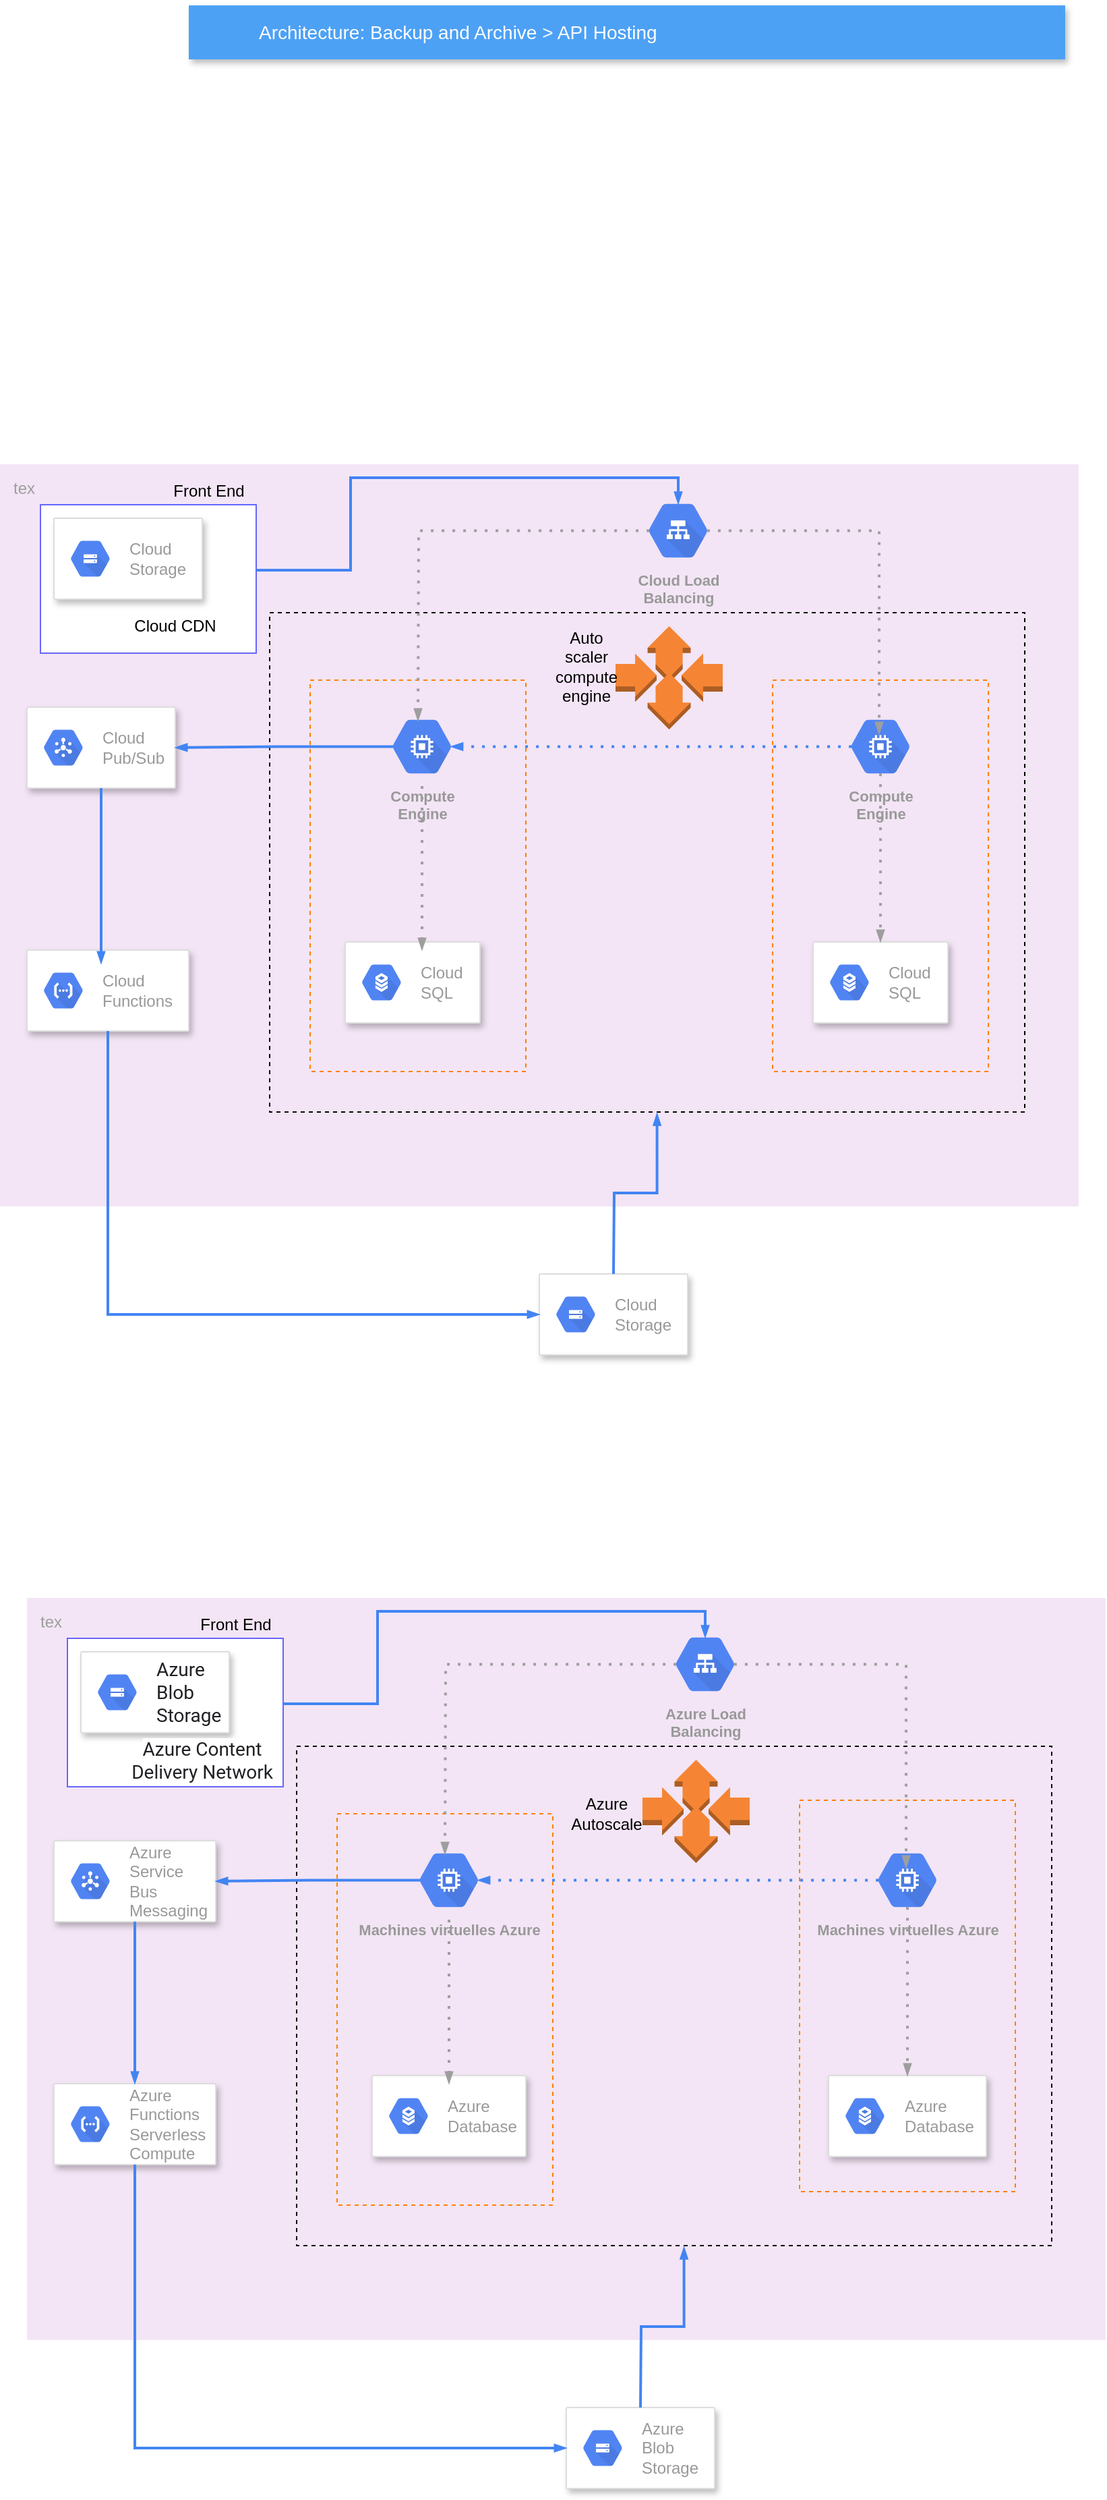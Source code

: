 <mxfile version="15.1.1" type="github">
  <diagram id="f106602c-feb2-e66a-4537-3a34d633f6aa" name="Page-1">
    <mxGraphModel dx="2062" dy="1949" grid="1" gridSize="10" guides="1" tooltips="1" connect="1" arrows="1" fold="1" page="1" pageScale="1" pageWidth="1169" pageHeight="827" background="none" math="0" shadow="0">
      <root>
        <mxCell id="0" />
        <mxCell id="1" parent="0" />
        <mxCell id="818" value="Architecture: Backup and Archive &amp;gt; API Hosting" style="fillColor=#4DA1F5;strokeColor=none;shadow=1;gradientColor=none;fontSize=14;align=left;spacingLeft=50;fontColor=#ffffff;html=1;" parent="1" vertex="1">
          <mxGeometry x="310" y="-340" width="650" height="40" as="geometry" />
        </mxCell>
        <mxCell id="Hb7H1z5UlIw5if-I4JRb-1003" value="tex" style="points=[[0,0,0],[0.25,0,0],[0.5,0,0],[0.75,0,0],[1,0,0],[1,0.25,0],[1,0.5,0],[1,0.75,0],[1,1,0],[0.75,1,0],[0.5,1,0],[0.25,1,0],[0,1,0],[0,0.75,0],[0,0.5,0],[0,0.25,0]];rounded=1;absoluteArcSize=1;arcSize=2;html=1;strokeColor=none;gradientColor=none;shadow=0;dashed=0;fontSize=12;fontColor=#9E9E9E;align=left;verticalAlign=top;spacing=10;spacingTop=-4;fillColor=#F3E5F5;" parent="1" vertex="1">
          <mxGeometry x="170" width="800" height="550" as="geometry" />
        </mxCell>
        <mxCell id="AezrPxluijVJCWiBN1eI-820" value="" style="rounded=0;whiteSpace=wrap;html=1;fillColor=none;dashed=1;" vertex="1" parent="1">
          <mxGeometry x="370" y="110" width="560" height="370" as="geometry" />
        </mxCell>
        <mxCell id="AezrPxluijVJCWiBN1eI-818" value="" style="rounded=0;whiteSpace=wrap;html=1;fillColor=none;dashed=1;strokeColor=#FF8000;" vertex="1" parent="1">
          <mxGeometry x="400" y="160" width="160" height="290" as="geometry" />
        </mxCell>
        <mxCell id="Hb7H1z5UlIw5if-I4JRb-1004" value="Cloud Load&#xa;Balancing" style="html=1;fillColor=#5184F3;strokeColor=none;verticalAlign=top;labelPosition=center;verticalLabelPosition=bottom;align=center;spacingTop=-6;fontSize=11;fontStyle=1;fontColor=#999999;shape=mxgraph.gcp2.hexIcon;prIcon=cloud_load_balancing" parent="1" vertex="1">
          <mxGeometry x="640" y="20" width="66" height="58.5" as="geometry" />
        </mxCell>
        <mxCell id="Hb7H1z5UlIw5if-I4JRb-1005" value="Compute&#xa;Engine" style="html=1;fillColor=#5184F3;strokeColor=none;verticalAlign=top;labelPosition=center;verticalLabelPosition=bottom;align=center;spacingTop=-6;fontSize=11;fontStyle=1;fontColor=#999999;shape=mxgraph.gcp2.hexIcon;prIcon=compute_engine" parent="1" vertex="1">
          <mxGeometry x="450" y="180" width="66" height="58.5" as="geometry" />
        </mxCell>
        <mxCell id="Hb7H1z5UlIw5if-I4JRb-1006" value="Compute&#xa;Engine" style="html=1;fillColor=#5184F3;strokeColor=none;verticalAlign=top;labelPosition=center;verticalLabelPosition=bottom;align=center;spacingTop=-6;fontSize=11;fontStyle=1;fontColor=#999999;shape=mxgraph.gcp2.hexIcon;prIcon=compute_engine" parent="1" vertex="1">
          <mxGeometry x="790" y="180" width="66" height="58.5" as="geometry" />
        </mxCell>
        <mxCell id="Hb7H1z5UlIw5if-I4JRb-1007" value="" style="strokeColor=#dddddd;shadow=1;strokeWidth=1;rounded=1;absoluteArcSize=1;arcSize=2;" parent="1" vertex="1">
          <mxGeometry x="426" y="354" width="100" height="60" as="geometry" />
        </mxCell>
        <mxCell id="Hb7H1z5UlIw5if-I4JRb-1008" value="Cloud&#xa;SQL" style="dashed=0;connectable=0;html=1;fillColor=#5184F3;strokeColor=none;shape=mxgraph.gcp2.hexIcon;prIcon=cloud_sql;part=1;labelPosition=right;verticalLabelPosition=middle;align=left;verticalAlign=middle;spacingLeft=5;fontColor=#999999;fontSize=12;" parent="Hb7H1z5UlIw5if-I4JRb-1007" vertex="1">
          <mxGeometry y="0.5" width="44" height="39" relative="1" as="geometry">
            <mxPoint x="5" y="-19.5" as="offset" />
          </mxGeometry>
        </mxCell>
        <mxCell id="Hb7H1z5UlIw5if-I4JRb-1009" value="" style="strokeColor=#dddddd;shadow=1;strokeWidth=1;rounded=1;absoluteArcSize=1;arcSize=2;" parent="1" vertex="1">
          <mxGeometry x="773" y="354" width="100" height="60" as="geometry" />
        </mxCell>
        <mxCell id="Hb7H1z5UlIw5if-I4JRb-1010" value="Cloud&#xa;SQL" style="dashed=0;connectable=0;html=1;fillColor=#5184F3;strokeColor=none;shape=mxgraph.gcp2.hexIcon;prIcon=cloud_sql;part=1;labelPosition=right;verticalLabelPosition=middle;align=left;verticalAlign=middle;spacingLeft=5;fontColor=#999999;fontSize=12;" parent="Hb7H1z5UlIw5if-I4JRb-1009" vertex="1">
          <mxGeometry y="0.5" width="44" height="39" relative="1" as="geometry">
            <mxPoint x="5" y="-19.5" as="offset" />
          </mxGeometry>
        </mxCell>
        <mxCell id="Hb7H1z5UlIw5if-I4JRb-1011" value="" style="edgeStyle=orthogonalEdgeStyle;fontSize=12;html=1;endArrow=blockThin;endFill=1;rounded=0;strokeWidth=2;endSize=4;startSize=4;dashed=1;dashPattern=1 3;strokeColor=#9E9E9E;" parent="1" source="Hb7H1z5UlIw5if-I4JRb-1005" edge="1">
          <mxGeometry width="100" relative="1" as="geometry">
            <mxPoint x="490" y="360" as="sourcePoint" />
            <mxPoint x="483" y="360" as="targetPoint" />
          </mxGeometry>
        </mxCell>
        <mxCell id="Hb7H1z5UlIw5if-I4JRb-1012" value="" style="edgeStyle=orthogonalEdgeStyle;fontSize=12;html=1;endArrow=blockThin;endFill=1;rounded=0;strokeWidth=2;endSize=4;startSize=4;dashed=1;dashPattern=1 3;strokeColor=#9E9E9E;exitX=0.175;exitY=0.5;exitDx=0;exitDy=0;exitPerimeter=0;" parent="1" source="Hb7H1z5UlIw5if-I4JRb-1004" edge="1">
          <mxGeometry width="100" relative="1" as="geometry">
            <mxPoint x="490" y="360" as="sourcePoint" />
            <mxPoint x="480" y="190" as="targetPoint" />
          </mxGeometry>
        </mxCell>
        <mxCell id="Hb7H1z5UlIw5if-I4JRb-1013" value="" style="edgeStyle=orthogonalEdgeStyle;fontSize=12;html=1;endArrow=blockThin;endFill=1;rounded=0;strokeWidth=2;endSize=4;startSize=4;dashed=1;dashPattern=1 3;strokeColor=#9E9E9E;exitX=0.825;exitY=0.5;exitDx=0;exitDy=0;exitPerimeter=0;entryX=0.485;entryY=0.342;entryDx=0;entryDy=0;entryPerimeter=0;" parent="1" source="Hb7H1z5UlIw5if-I4JRb-1004" target="Hb7H1z5UlIw5if-I4JRb-1006" edge="1">
          <mxGeometry width="100" relative="1" as="geometry">
            <mxPoint x="490" y="360" as="sourcePoint" />
            <mxPoint x="590" y="360" as="targetPoint" />
          </mxGeometry>
        </mxCell>
        <mxCell id="Hb7H1z5UlIw5if-I4JRb-1014" value="" style="edgeStyle=orthogonalEdgeStyle;fontSize=12;html=1;endArrow=blockThin;endFill=1;rounded=0;strokeWidth=2;endSize=4;startSize=4;dashed=1;dashPattern=1 3;strokeColor=#9E9E9E;exitX=0.5;exitY=0.84;exitDx=0;exitDy=0;exitPerimeter=0;" parent="1" source="Hb7H1z5UlIw5if-I4JRb-1006" target="Hb7H1z5UlIw5if-I4JRb-1009" edge="1">
          <mxGeometry width="100" relative="1" as="geometry">
            <mxPoint x="490" y="360" as="sourcePoint" />
            <mxPoint x="590" y="360" as="targetPoint" />
          </mxGeometry>
        </mxCell>
        <mxCell id="Hb7H1z5UlIw5if-I4JRb-1015" value="" style="strokeColor=#dddddd;shadow=1;strokeWidth=1;rounded=1;absoluteArcSize=1;arcSize=2;" parent="1" vertex="1">
          <mxGeometry x="190" y="180" width="110" height="60" as="geometry" />
        </mxCell>
        <mxCell id="Hb7H1z5UlIw5if-I4JRb-1016" value="Cloud&#xa;Pub/Sub" style="dashed=0;connectable=0;html=1;fillColor=#5184F3;strokeColor=none;shape=mxgraph.gcp2.hexIcon;prIcon=cloud_pubsub;part=1;labelPosition=right;verticalLabelPosition=middle;align=left;verticalAlign=middle;spacingLeft=5;fontColor=#999999;fontSize=12;" parent="Hb7H1z5UlIw5if-I4JRb-1015" vertex="1">
          <mxGeometry y="0.5" width="44" height="39" relative="1" as="geometry">
            <mxPoint x="5" y="-19.5" as="offset" />
          </mxGeometry>
        </mxCell>
        <mxCell id="Hb7H1z5UlIw5if-I4JRb-1019" value="" style="strokeColor=#dddddd;shadow=1;strokeWidth=1;rounded=1;absoluteArcSize=1;arcSize=2;" parent="1" vertex="1">
          <mxGeometry x="190" y="360" width="120" height="60" as="geometry" />
        </mxCell>
        <mxCell id="Hb7H1z5UlIw5if-I4JRb-1020" value="Cloud&#xa;Functions" style="dashed=0;connectable=0;html=1;fillColor=#5184F3;strokeColor=none;shape=mxgraph.gcp2.hexIcon;prIcon=cloud_functions;part=1;labelPosition=right;verticalLabelPosition=middle;align=left;verticalAlign=middle;spacingLeft=5;fontColor=#999999;fontSize=12;" parent="Hb7H1z5UlIw5if-I4JRb-1019" vertex="1">
          <mxGeometry y="0.5" width="44" height="39" relative="1" as="geometry">
            <mxPoint x="5" y="-19.5" as="offset" />
          </mxGeometry>
        </mxCell>
        <mxCell id="Hb7H1z5UlIw5if-I4JRb-1021" value="" style="strokeColor=#dddddd;shadow=1;strokeWidth=1;rounded=1;absoluteArcSize=1;arcSize=2;" parent="1" vertex="1">
          <mxGeometry x="570" y="600" width="110" height="60" as="geometry" />
        </mxCell>
        <mxCell id="Hb7H1z5UlIw5if-I4JRb-1022" value="Cloud&#xa;Storage" style="dashed=0;connectable=0;html=1;fillColor=#5184F3;strokeColor=none;shape=mxgraph.gcp2.hexIcon;prIcon=cloud_storage;part=1;labelPosition=right;verticalLabelPosition=middle;align=left;verticalAlign=middle;spacingLeft=5;fontColor=#999999;fontSize=12;" parent="Hb7H1z5UlIw5if-I4JRb-1021" vertex="1">
          <mxGeometry y="0.5" width="44" height="39" relative="1" as="geometry">
            <mxPoint x="5" y="-19.5" as="offset" />
          </mxGeometry>
        </mxCell>
        <mxCell id="Hb7H1z5UlIw5if-I4JRb-1025" value="" style="edgeStyle=orthogonalEdgeStyle;fontSize=12;html=1;endArrow=blockThin;endFill=1;rounded=0;strokeWidth=2;endSize=4;startSize=4;dashed=1;dashPattern=1 3;strokeColor=#4284F3;exitX=0.175;exitY=0.5;exitDx=0;exitDy=0;exitPerimeter=0;entryX=0.825;entryY=0.5;entryDx=0;entryDy=0;entryPerimeter=0;" parent="1" source="Hb7H1z5UlIw5if-I4JRb-1006" target="Hb7H1z5UlIw5if-I4JRb-1005" edge="1">
          <mxGeometry width="100" relative="1" as="geometry">
            <mxPoint x="490" y="360" as="sourcePoint" />
            <mxPoint x="590" y="360" as="targetPoint" />
          </mxGeometry>
        </mxCell>
        <mxCell id="Hb7H1z5UlIw5if-I4JRb-1027" value="" style="edgeStyle=orthogonalEdgeStyle;fontSize=12;html=1;endArrow=blockThin;endFill=1;rounded=0;strokeWidth=2;endSize=4;startSize=4;dashed=0;strokeColor=#4284F3;exitX=0.175;exitY=0.5;exitDx=0;exitDy=0;exitPerimeter=0;entryX=1;entryY=0.5;entryDx=0;entryDy=0;" parent="1" source="Hb7H1z5UlIw5if-I4JRb-1005" target="Hb7H1z5UlIw5if-I4JRb-1015" edge="1">
          <mxGeometry width="100" relative="1" as="geometry">
            <mxPoint x="490" y="360" as="sourcePoint" />
            <mxPoint x="590" y="360" as="targetPoint" />
          </mxGeometry>
        </mxCell>
        <mxCell id="Hb7H1z5UlIw5if-I4JRb-1028" value="" style="edgeStyle=orthogonalEdgeStyle;fontSize=12;html=1;endArrow=blockThin;endFill=1;rounded=0;strokeWidth=2;endSize=4;startSize=4;dashed=0;strokeColor=#4284F3;exitX=0.5;exitY=1;exitDx=0;exitDy=0;" parent="1" source="Hb7H1z5UlIw5if-I4JRb-1015" edge="1">
          <mxGeometry width="100" relative="1" as="geometry">
            <mxPoint x="490" y="360" as="sourcePoint" />
            <mxPoint x="245" y="370" as="targetPoint" />
          </mxGeometry>
        </mxCell>
        <mxCell id="Hb7H1z5UlIw5if-I4JRb-1029" value="" style="edgeStyle=orthogonalEdgeStyle;fontSize=12;html=1;endArrow=blockThin;endFill=1;rounded=0;strokeWidth=2;endSize=4;startSize=4;dashed=0;strokeColor=#4284F3;exitX=0.5;exitY=1;exitDx=0;exitDy=0;entryX=0;entryY=0.5;entryDx=0;entryDy=0;" parent="1" source="Hb7H1z5UlIw5if-I4JRb-1019" target="Hb7H1z5UlIw5if-I4JRb-1021" edge="1">
          <mxGeometry width="100" relative="1" as="geometry">
            <mxPoint x="490" y="360" as="sourcePoint" />
            <mxPoint x="590" y="360" as="targetPoint" />
          </mxGeometry>
        </mxCell>
        <mxCell id="Hb7H1z5UlIw5if-I4JRb-1030" value="" style="outlineConnect=0;dashed=0;verticalLabelPosition=bottom;verticalAlign=top;align=center;html=1;shape=mxgraph.aws3.auto_scaling;fillColor=#F58534;gradientColor=none;" parent="1" vertex="1">
          <mxGeometry x="626.5" y="120" width="79.5" height="76.5" as="geometry" />
        </mxCell>
        <mxCell id="Hb7H1z5UlIw5if-I4JRb-1031" value="Auto scaler compute engine" style="text;html=1;strokeColor=none;fillColor=none;align=center;verticalAlign=middle;whiteSpace=wrap;rounded=0;" parent="1" vertex="1">
          <mxGeometry x="585" y="140" width="40" height="20" as="geometry" />
        </mxCell>
        <mxCell id="AezrPxluijVJCWiBN1eI-819" value="" style="rounded=0;whiteSpace=wrap;html=1;fillColor=none;dashed=1;strokeColor=#FF8000;" vertex="1" parent="1">
          <mxGeometry x="743" y="160" width="160" height="290" as="geometry" />
        </mxCell>
        <mxCell id="AezrPxluijVJCWiBN1eI-821" value="" style="edgeStyle=orthogonalEdgeStyle;fontSize=12;html=1;endArrow=blockThin;endFill=1;rounded=0;strokeWidth=2;endSize=4;startSize=4;dashed=0;strokeColor=#4284F3;exitX=0.5;exitY=1;exitDx=0;exitDy=0;entryX=0.513;entryY=1.003;entryDx=0;entryDy=0;entryPerimeter=0;" edge="1" parent="1" target="AezrPxluijVJCWiBN1eI-820">
          <mxGeometry width="100" relative="1" as="geometry">
            <mxPoint x="625" y="600" as="sourcePoint" />
            <mxPoint x="945" y="810" as="targetPoint" />
          </mxGeometry>
        </mxCell>
        <mxCell id="AezrPxluijVJCWiBN1eI-825" value="" style="rounded=0;whiteSpace=wrap;html=1;strokeColor=#6666FF;" vertex="1" parent="1">
          <mxGeometry x="200" y="30" width="160" height="110" as="geometry" />
        </mxCell>
        <mxCell id="AezrPxluijVJCWiBN1eI-826" value="" style="strokeColor=#dddddd;shadow=1;strokeWidth=1;rounded=1;absoluteArcSize=1;arcSize=2;" vertex="1" parent="1">
          <mxGeometry x="210" y="40" width="110" height="60" as="geometry" />
        </mxCell>
        <mxCell id="AezrPxluijVJCWiBN1eI-827" value="Cloud&#xa;Storage" style="dashed=0;connectable=0;html=1;fillColor=#5184F3;strokeColor=none;shape=mxgraph.gcp2.hexIcon;prIcon=cloud_storage;part=1;labelPosition=right;verticalLabelPosition=middle;align=left;verticalAlign=middle;spacingLeft=5;fontColor=#999999;fontSize=12;" vertex="1" parent="AezrPxluijVJCWiBN1eI-826">
          <mxGeometry y="0.5" width="44" height="39" relative="1" as="geometry">
            <mxPoint x="5" y="-19.5" as="offset" />
          </mxGeometry>
        </mxCell>
        <mxCell id="AezrPxluijVJCWiBN1eI-828" value="Cloud CDN" style="text;html=1;strokeColor=none;fillColor=none;align=center;verticalAlign=middle;whiteSpace=wrap;rounded=0;" vertex="1" parent="1">
          <mxGeometry x="250" y="110" width="100" height="20" as="geometry" />
        </mxCell>
        <mxCell id="AezrPxluijVJCWiBN1eI-831" value="" style="edgeStyle=orthogonalEdgeStyle;fontSize=12;html=1;endArrow=blockThin;endFill=1;rounded=0;strokeWidth=2;endSize=4;startSize=4;dashed=0;strokeColor=#4284F3;exitX=0.5;exitY=1;exitDx=0;exitDy=0;entryX=0.5;entryY=0.16;entryDx=0;entryDy=0;entryPerimeter=0;" edge="1" parent="1" target="Hb7H1z5UlIw5if-I4JRb-1004">
          <mxGeometry width="100" relative="1" as="geometry">
            <mxPoint x="360" y="78.5" as="sourcePoint" />
            <mxPoint x="680" y="288.5" as="targetPoint" />
            <Array as="points">
              <mxPoint x="430" y="79" />
              <mxPoint x="430" y="10" />
              <mxPoint x="673" y="10" />
            </Array>
          </mxGeometry>
        </mxCell>
        <mxCell id="AezrPxluijVJCWiBN1eI-832" value="Front End" style="text;html=1;strokeColor=none;fillColor=none;align=center;verticalAlign=middle;whiteSpace=wrap;rounded=0;" vertex="1" parent="1">
          <mxGeometry x="290" y="10" width="70" height="20" as="geometry" />
        </mxCell>
        <mxCell id="AezrPxluijVJCWiBN1eI-833" value="tex" style="points=[[0,0,0],[0.25,0,0],[0.5,0,0],[0.75,0,0],[1,0,0],[1,0.25,0],[1,0.5,0],[1,0.75,0],[1,1,0],[0.75,1,0],[0.5,1,0],[0.25,1,0],[0,1,0],[0,0.75,0],[0,0.5,0],[0,0.25,0]];rounded=1;absoluteArcSize=1;arcSize=2;html=1;strokeColor=none;gradientColor=none;shadow=0;dashed=0;fontSize=12;fontColor=#9E9E9E;align=left;verticalAlign=top;spacing=10;spacingTop=-4;fillColor=#F3E5F5;" vertex="1" parent="1">
          <mxGeometry x="190" y="840" width="800" height="550" as="geometry" />
        </mxCell>
        <mxCell id="AezrPxluijVJCWiBN1eI-834" value="" style="rounded=0;whiteSpace=wrap;html=1;fillColor=none;dashed=1;" vertex="1" parent="1">
          <mxGeometry x="390" y="950" width="560" height="370" as="geometry" />
        </mxCell>
        <mxCell id="AezrPxluijVJCWiBN1eI-835" value="" style="rounded=0;whiteSpace=wrap;html=1;fillColor=none;dashed=1;strokeColor=#FF8000;" vertex="1" parent="1">
          <mxGeometry x="420" y="1000" width="160" height="290" as="geometry" />
        </mxCell>
        <mxCell id="AezrPxluijVJCWiBN1eI-836" value="Azure Load&lt;br&gt;Balancing" style="html=1;fillColor=#5184F3;strokeColor=none;verticalAlign=top;labelPosition=center;verticalLabelPosition=bottom;align=center;spacingTop=-6;fontSize=11;fontStyle=1;fontColor=#999999;shape=mxgraph.gcp2.hexIcon;prIcon=cloud_load_balancing" vertex="1" parent="1">
          <mxGeometry x="660" y="860" width="66" height="58.5" as="geometry" />
        </mxCell>
        <mxCell id="AezrPxluijVJCWiBN1eI-837" value="Machines virtuelles Azure" style="html=1;fillColor=#5184F3;strokeColor=none;verticalAlign=top;labelPosition=center;verticalLabelPosition=bottom;align=center;spacingTop=-6;fontSize=11;fontStyle=1;fontColor=#999999;shape=mxgraph.gcp2.hexIcon;prIcon=compute_engine" vertex="1" parent="1">
          <mxGeometry x="470" y="1020" width="66" height="58.5" as="geometry" />
        </mxCell>
        <mxCell id="AezrPxluijVJCWiBN1eI-838" value="Machines virtuelles Azure" style="html=1;fillColor=#5184F3;strokeColor=none;verticalAlign=top;labelPosition=center;verticalLabelPosition=bottom;align=center;spacingTop=-6;fontSize=11;fontStyle=1;fontColor=#999999;shape=mxgraph.gcp2.hexIcon;prIcon=compute_engine" vertex="1" parent="1">
          <mxGeometry x="810" y="1020" width="66" height="58.5" as="geometry" />
        </mxCell>
        <mxCell id="AezrPxluijVJCWiBN1eI-839" value="" style="strokeColor=#dddddd;shadow=1;strokeWidth=1;rounded=1;absoluteArcSize=1;arcSize=2;" vertex="1" parent="1">
          <mxGeometry x="446" y="1194" width="114" height="60" as="geometry" />
        </mxCell>
        <mxCell id="AezrPxluijVJCWiBN1eI-840" value="Azure &lt;br&gt;Database" style="dashed=0;connectable=0;html=1;fillColor=#5184F3;strokeColor=none;shape=mxgraph.gcp2.hexIcon;prIcon=cloud_sql;part=1;labelPosition=right;verticalLabelPosition=middle;align=left;verticalAlign=middle;spacingLeft=5;fontColor=#999999;fontSize=12;" vertex="1" parent="AezrPxluijVJCWiBN1eI-839">
          <mxGeometry y="0.5" width="44" height="39" relative="1" as="geometry">
            <mxPoint x="5" y="-19.5" as="offset" />
          </mxGeometry>
        </mxCell>
        <mxCell id="AezrPxluijVJCWiBN1eI-841" value="" style="strokeColor=#dddddd;shadow=1;strokeWidth=1;rounded=1;absoluteArcSize=1;arcSize=2;" vertex="1" parent="1">
          <mxGeometry x="784.5" y="1194" width="117" height="60" as="geometry" />
        </mxCell>
        <mxCell id="AezrPxluijVJCWiBN1eI-842" value="Azure&lt;br&gt;Database" style="dashed=0;connectable=0;html=1;fillColor=#5184F3;strokeColor=none;shape=mxgraph.gcp2.hexIcon;prIcon=cloud_sql;part=1;labelPosition=right;verticalLabelPosition=middle;align=left;verticalAlign=middle;spacingLeft=5;fontColor=#999999;fontSize=12;" vertex="1" parent="AezrPxluijVJCWiBN1eI-841">
          <mxGeometry y="0.5" width="44" height="39" relative="1" as="geometry">
            <mxPoint x="5" y="-19.5" as="offset" />
          </mxGeometry>
        </mxCell>
        <mxCell id="AezrPxluijVJCWiBN1eI-843" value="" style="edgeStyle=orthogonalEdgeStyle;fontSize=12;html=1;endArrow=blockThin;endFill=1;rounded=0;strokeWidth=2;endSize=4;startSize=4;dashed=1;dashPattern=1 3;strokeColor=#9E9E9E;" edge="1" parent="1" source="AezrPxluijVJCWiBN1eI-837">
          <mxGeometry width="100" relative="1" as="geometry">
            <mxPoint x="510" y="1200" as="sourcePoint" />
            <mxPoint x="503" y="1200" as="targetPoint" />
          </mxGeometry>
        </mxCell>
        <mxCell id="AezrPxluijVJCWiBN1eI-844" value="" style="edgeStyle=orthogonalEdgeStyle;fontSize=12;html=1;endArrow=blockThin;endFill=1;rounded=0;strokeWidth=2;endSize=4;startSize=4;dashed=1;dashPattern=1 3;strokeColor=#9E9E9E;exitX=0.175;exitY=0.5;exitDx=0;exitDy=0;exitPerimeter=0;" edge="1" parent="1" source="AezrPxluijVJCWiBN1eI-836">
          <mxGeometry width="100" relative="1" as="geometry">
            <mxPoint x="510" y="1200" as="sourcePoint" />
            <mxPoint x="500" y="1030" as="targetPoint" />
          </mxGeometry>
        </mxCell>
        <mxCell id="AezrPxluijVJCWiBN1eI-845" value="" style="edgeStyle=orthogonalEdgeStyle;fontSize=12;html=1;endArrow=blockThin;endFill=1;rounded=0;strokeWidth=2;endSize=4;startSize=4;dashed=1;dashPattern=1 3;strokeColor=#9E9E9E;exitX=0.825;exitY=0.5;exitDx=0;exitDy=0;exitPerimeter=0;entryX=0.485;entryY=0.342;entryDx=0;entryDy=0;entryPerimeter=0;" edge="1" parent="1" source="AezrPxluijVJCWiBN1eI-836" target="AezrPxluijVJCWiBN1eI-838">
          <mxGeometry width="100" relative="1" as="geometry">
            <mxPoint x="510" y="1200" as="sourcePoint" />
            <mxPoint x="610" y="1200" as="targetPoint" />
          </mxGeometry>
        </mxCell>
        <mxCell id="AezrPxluijVJCWiBN1eI-846" value="" style="edgeStyle=orthogonalEdgeStyle;fontSize=12;html=1;endArrow=blockThin;endFill=1;rounded=0;strokeWidth=2;endSize=4;startSize=4;dashed=1;dashPattern=1 3;strokeColor=#9E9E9E;exitX=0.5;exitY=0.84;exitDx=0;exitDy=0;exitPerimeter=0;" edge="1" parent="1" source="AezrPxluijVJCWiBN1eI-838" target="AezrPxluijVJCWiBN1eI-841">
          <mxGeometry width="100" relative="1" as="geometry">
            <mxPoint x="510" y="1200" as="sourcePoint" />
            <mxPoint x="610" y="1200" as="targetPoint" />
          </mxGeometry>
        </mxCell>
        <mxCell id="AezrPxluijVJCWiBN1eI-847" value="" style="strokeColor=#dddddd;shadow=1;strokeWidth=1;rounded=1;absoluteArcSize=1;arcSize=2;" vertex="1" parent="1">
          <mxGeometry x="210" y="1020" width="120" height="60" as="geometry" />
        </mxCell>
        <mxCell id="AezrPxluijVJCWiBN1eI-848" value="Azure &lt;br&gt;Service &lt;br&gt;Bus &lt;br&gt;Messaging" style="dashed=0;connectable=0;html=1;fillColor=#5184F3;strokeColor=none;shape=mxgraph.gcp2.hexIcon;prIcon=cloud_pubsub;part=1;labelPosition=right;verticalLabelPosition=middle;align=left;verticalAlign=middle;spacingLeft=5;fontColor=#999999;fontSize=12;" vertex="1" parent="AezrPxluijVJCWiBN1eI-847">
          <mxGeometry y="0.5" width="44" height="39" relative="1" as="geometry">
            <mxPoint x="5" y="-19.5" as="offset" />
          </mxGeometry>
        </mxCell>
        <mxCell id="AezrPxluijVJCWiBN1eI-849" value="" style="strokeColor=#dddddd;shadow=1;strokeWidth=1;rounded=1;absoluteArcSize=1;arcSize=2;" vertex="1" parent="1">
          <mxGeometry x="210" y="1200" width="120" height="60" as="geometry" />
        </mxCell>
        <mxCell id="AezrPxluijVJCWiBN1eI-850" value="Azure &lt;br&gt;Functions &lt;br&gt;Serverless &lt;br&gt;Compute" style="dashed=0;connectable=0;html=1;fillColor=#5184F3;strokeColor=none;shape=mxgraph.gcp2.hexIcon;prIcon=cloud_functions;part=1;labelPosition=right;verticalLabelPosition=middle;align=left;verticalAlign=middle;spacingLeft=5;fontColor=#999999;fontSize=12;" vertex="1" parent="AezrPxluijVJCWiBN1eI-849">
          <mxGeometry y="0.5" width="44" height="39" relative="1" as="geometry">
            <mxPoint x="5" y="-19.5" as="offset" />
          </mxGeometry>
        </mxCell>
        <mxCell id="AezrPxluijVJCWiBN1eI-851" value="" style="strokeColor=#dddddd;shadow=1;strokeWidth=1;rounded=1;absoluteArcSize=1;arcSize=2;" vertex="1" parent="1">
          <mxGeometry x="590" y="1440" width="110" height="60" as="geometry" />
        </mxCell>
        <mxCell id="AezrPxluijVJCWiBN1eI-852" value="&lt;div&gt;Azure&amp;nbsp;&lt;/div&gt;&lt;div&gt;Blob&lt;/div&gt;&lt;div&gt;Storage&lt;/div&gt;" style="dashed=0;connectable=0;html=1;fillColor=#5184F3;strokeColor=none;shape=mxgraph.gcp2.hexIcon;prIcon=cloud_storage;part=1;labelPosition=right;verticalLabelPosition=middle;align=left;verticalAlign=middle;spacingLeft=5;fontColor=#999999;fontSize=12;" vertex="1" parent="AezrPxluijVJCWiBN1eI-851">
          <mxGeometry y="0.5" width="44" height="39" relative="1" as="geometry">
            <mxPoint x="5" y="-19.5" as="offset" />
          </mxGeometry>
        </mxCell>
        <mxCell id="AezrPxluijVJCWiBN1eI-853" value="" style="edgeStyle=orthogonalEdgeStyle;fontSize=12;html=1;endArrow=blockThin;endFill=1;rounded=0;strokeWidth=2;endSize=4;startSize=4;dashed=1;dashPattern=1 3;strokeColor=#4284F3;exitX=0.175;exitY=0.5;exitDx=0;exitDy=0;exitPerimeter=0;entryX=0.825;entryY=0.5;entryDx=0;entryDy=0;entryPerimeter=0;" edge="1" parent="1" source="AezrPxluijVJCWiBN1eI-838" target="AezrPxluijVJCWiBN1eI-837">
          <mxGeometry width="100" relative="1" as="geometry">
            <mxPoint x="510" y="1200" as="sourcePoint" />
            <mxPoint x="610" y="1200" as="targetPoint" />
          </mxGeometry>
        </mxCell>
        <mxCell id="AezrPxluijVJCWiBN1eI-854" value="" style="edgeStyle=orthogonalEdgeStyle;fontSize=12;html=1;endArrow=blockThin;endFill=1;rounded=0;strokeWidth=2;endSize=4;startSize=4;dashed=0;strokeColor=#4284F3;exitX=0.175;exitY=0.5;exitDx=0;exitDy=0;exitPerimeter=0;entryX=1;entryY=0.5;entryDx=0;entryDy=0;" edge="1" parent="1" source="AezrPxluijVJCWiBN1eI-837" target="AezrPxluijVJCWiBN1eI-847">
          <mxGeometry width="100" relative="1" as="geometry">
            <mxPoint x="510" y="1200" as="sourcePoint" />
            <mxPoint x="610" y="1200" as="targetPoint" />
          </mxGeometry>
        </mxCell>
        <mxCell id="AezrPxluijVJCWiBN1eI-855" value="" style="edgeStyle=orthogonalEdgeStyle;fontSize=12;html=1;endArrow=blockThin;endFill=1;rounded=0;strokeWidth=2;endSize=4;startSize=4;dashed=0;strokeColor=#4284F3;exitX=0.5;exitY=1;exitDx=0;exitDy=0;entryX=0.5;entryY=0;entryDx=0;entryDy=0;" edge="1" parent="1" source="AezrPxluijVJCWiBN1eI-847" target="AezrPxluijVJCWiBN1eI-849">
          <mxGeometry width="100" relative="1" as="geometry">
            <mxPoint x="510" y="1200" as="sourcePoint" />
            <mxPoint x="265" y="1210" as="targetPoint" />
          </mxGeometry>
        </mxCell>
        <mxCell id="AezrPxluijVJCWiBN1eI-856" value="" style="edgeStyle=orthogonalEdgeStyle;fontSize=12;html=1;endArrow=blockThin;endFill=1;rounded=0;strokeWidth=2;endSize=4;startSize=4;dashed=0;strokeColor=#4284F3;exitX=0.5;exitY=1;exitDx=0;exitDy=0;entryX=0;entryY=0.5;entryDx=0;entryDy=0;" edge="1" parent="1" source="AezrPxluijVJCWiBN1eI-849" target="AezrPxluijVJCWiBN1eI-851">
          <mxGeometry width="100" relative="1" as="geometry">
            <mxPoint x="510" y="1200" as="sourcePoint" />
            <mxPoint x="610" y="1200" as="targetPoint" />
          </mxGeometry>
        </mxCell>
        <mxCell id="AezrPxluijVJCWiBN1eI-857" value="" style="outlineConnect=0;dashed=0;verticalLabelPosition=bottom;verticalAlign=top;align=center;html=1;shape=mxgraph.aws3.auto_scaling;fillColor=#F58534;gradientColor=none;" vertex="1" parent="1">
          <mxGeometry x="646.5" y="960" width="79.5" height="76.5" as="geometry" />
        </mxCell>
        <mxCell id="AezrPxluijVJCWiBN1eI-858" value="Azure Autoscale" style="text;html=1;strokeColor=none;fillColor=none;align=center;verticalAlign=middle;whiteSpace=wrap;rounded=0;" vertex="1" parent="1">
          <mxGeometry x="600" y="990" width="40" height="20" as="geometry" />
        </mxCell>
        <mxCell id="AezrPxluijVJCWiBN1eI-860" value="" style="edgeStyle=orthogonalEdgeStyle;fontSize=12;html=1;endArrow=blockThin;endFill=1;rounded=0;strokeWidth=2;endSize=4;startSize=4;dashed=0;strokeColor=#4284F3;exitX=0.5;exitY=1;exitDx=0;exitDy=0;entryX=0.513;entryY=1.003;entryDx=0;entryDy=0;entryPerimeter=0;" edge="1" parent="1" target="AezrPxluijVJCWiBN1eI-834">
          <mxGeometry width="100" relative="1" as="geometry">
            <mxPoint x="645" y="1440" as="sourcePoint" />
            <mxPoint x="965" y="1650" as="targetPoint" />
          </mxGeometry>
        </mxCell>
        <mxCell id="AezrPxluijVJCWiBN1eI-861" value="" style="rounded=0;whiteSpace=wrap;html=1;strokeColor=#6666FF;" vertex="1" parent="1">
          <mxGeometry x="220" y="870" width="160" height="110" as="geometry" />
        </mxCell>
        <mxCell id="AezrPxluijVJCWiBN1eI-862" value="" style="strokeColor=#dddddd;shadow=1;strokeWidth=1;rounded=1;absoluteArcSize=1;arcSize=2;" vertex="1" parent="1">
          <mxGeometry x="230" y="880" width="110" height="60" as="geometry" />
        </mxCell>
        <mxCell id="AezrPxluijVJCWiBN1eI-863" value="&lt;span style=&quot;color: rgb(32 , 33 , 36) ; font-family: &amp;#34;roboto&amp;#34; , &amp;#34;noto sans&amp;#34; , &amp;#34;noto sans jp&amp;#34; , &amp;#34;noto sans kr&amp;#34; , &amp;#34;noto naskh arabic&amp;#34; , &amp;#34;noto sans thai&amp;#34; , &amp;#34;noto sans hebrew&amp;#34; , &amp;#34;noto sans bengali&amp;#34; , sans-serif ; font-size: 14px ; background-color: rgba(255 , 255 , 255 , 0.95)&quot;&gt;Azure&amp;nbsp;&lt;br&gt;Blob &lt;br&gt;Storage&lt;/span&gt;" style="dashed=0;connectable=0;html=1;fillColor=#5184F3;strokeColor=none;shape=mxgraph.gcp2.hexIcon;prIcon=cloud_storage;part=1;labelPosition=right;verticalLabelPosition=middle;align=left;verticalAlign=middle;spacingLeft=5;fontColor=#999999;fontSize=12;" vertex="1" parent="AezrPxluijVJCWiBN1eI-862">
          <mxGeometry y="0.5" width="44" height="39" relative="1" as="geometry">
            <mxPoint x="5" y="-19.5" as="offset" />
          </mxGeometry>
        </mxCell>
        <mxCell id="AezrPxluijVJCWiBN1eI-864" value="&lt;span style=&quot;color: rgb(32 , 33 , 36) ; font-family: &amp;#34;roboto&amp;#34; , &amp;#34;noto sans&amp;#34; , &amp;#34;noto sans jp&amp;#34; , &amp;#34;noto sans kr&amp;#34; , &amp;#34;noto naskh arabic&amp;#34; , &amp;#34;noto sans thai&amp;#34; , &amp;#34;noto sans hebrew&amp;#34; , &amp;#34;noto sans bengali&amp;#34; , sans-serif ; font-size: 14px ; text-align: left ; background-color: rgba(255 , 255 , 255 , 0.95)&quot;&gt;Azure Content Delivery&amp;nbsp;Network&lt;/span&gt;" style="text;html=1;strokeColor=none;fillColor=none;align=center;verticalAlign=middle;whiteSpace=wrap;rounded=0;" vertex="1" parent="1">
          <mxGeometry x="270" y="950" width="100" height="20" as="geometry" />
        </mxCell>
        <mxCell id="AezrPxluijVJCWiBN1eI-865" value="" style="edgeStyle=orthogonalEdgeStyle;fontSize=12;html=1;endArrow=blockThin;endFill=1;rounded=0;strokeWidth=2;endSize=4;startSize=4;dashed=0;strokeColor=#4284F3;exitX=0.5;exitY=1;exitDx=0;exitDy=0;entryX=0.5;entryY=0.16;entryDx=0;entryDy=0;entryPerimeter=0;" edge="1" parent="1" target="AezrPxluijVJCWiBN1eI-836">
          <mxGeometry width="100" relative="1" as="geometry">
            <mxPoint x="380" y="918.5" as="sourcePoint" />
            <mxPoint x="700" y="1128.5" as="targetPoint" />
            <Array as="points">
              <mxPoint x="450" y="919" />
              <mxPoint x="450" y="850" />
              <mxPoint x="693" y="850" />
            </Array>
          </mxGeometry>
        </mxCell>
        <mxCell id="AezrPxluijVJCWiBN1eI-866" value="Front End" style="text;html=1;strokeColor=none;fillColor=none;align=center;verticalAlign=middle;whiteSpace=wrap;rounded=0;" vertex="1" parent="1">
          <mxGeometry x="310" y="850" width="70" height="20" as="geometry" />
        </mxCell>
        <mxCell id="AezrPxluijVJCWiBN1eI-867" value="" style="rounded=0;whiteSpace=wrap;html=1;fillColor=none;dashed=1;strokeColor=#FF8000;" vertex="1" parent="1">
          <mxGeometry x="763" y="990" width="160" height="290" as="geometry" />
        </mxCell>
      </root>
    </mxGraphModel>
  </diagram>
</mxfile>
